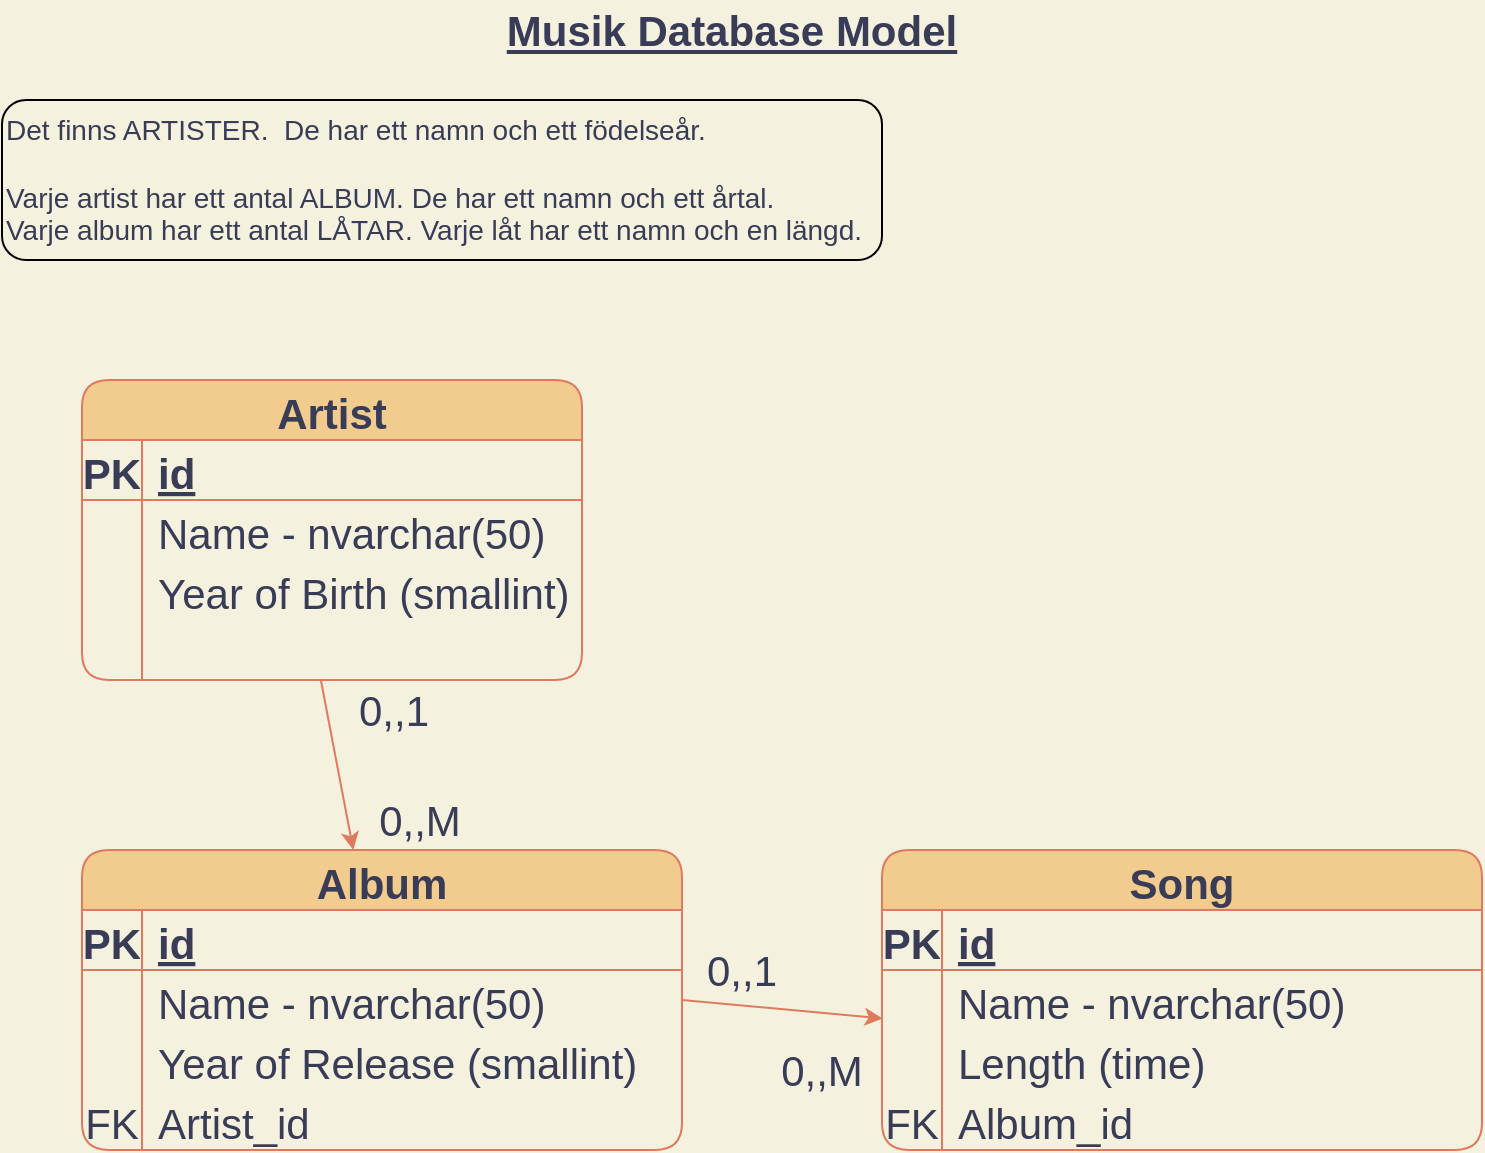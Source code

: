 <mxfile version="15.8.7" type="device"><diagram id="ZNBIJH7MR_BYVHdKpbq0" name="Page-1"><mxGraphModel dx="1221" dy="764" grid="1" gridSize="10" guides="1" tooltips="1" connect="1" arrows="1" fold="1" page="1" pageScale="1" pageWidth="827" pageHeight="1169" background="#F4F1DE" math="0" shadow="0"><root><mxCell id="0"/><mxCell id="1" parent="0"/><mxCell id="kqnUi20qo3WXq_Gnl8jJ-1" value="&lt;font style=&quot;font-size: 14px&quot;&gt;Det finns ARTISTER.&amp;nbsp; De har ett namn och ett födelseår.&lt;br&gt;&lt;br&gt;Varje artist har ett antal ALBUM. De har ett namn och ett årtal. &lt;br&gt;Varje album har ett antal LÅTAR. Varje låt har ett namn och en längd.&lt;/font&gt;" style="text;whiteSpace=wrap;html=1;fontColor=#393C56;strokeColor=default;perimeterSpacing=3;rounded=1;glass=0;shadow=0;sketch=0;" parent="1" vertex="1"><mxGeometry x="40" y="60" width="440" height="80" as="geometry"/></mxCell><mxCell id="kqnUi20qo3WXq_Gnl8jJ-2" value="&lt;font style=&quot;font-size: 21px&quot;&gt;&lt;b&gt;&lt;u&gt;Musik Database Model&lt;/u&gt;&lt;/b&gt;&lt;/font&gt;" style="text;html=1;strokeColor=none;fillColor=none;align=center;verticalAlign=middle;whiteSpace=wrap;rounded=0;sketch=0;fontColor=#393C56;" parent="1" vertex="1"><mxGeometry x="230" y="10" width="350" height="30" as="geometry"/></mxCell><mxCell id="kqnUi20qo3WXq_Gnl8jJ-16" value="Artist" style="shape=table;startSize=30;container=1;collapsible=1;childLayout=tableLayout;fixedRows=1;rowLines=0;fontStyle=1;align=center;resizeLast=1;rounded=1;sketch=0;fontSize=21;fontColor=#393C56;strokeColor=#E07A5F;fillColor=#F2CC8F;" parent="1" vertex="1"><mxGeometry x="80" y="200" width="250" height="150" as="geometry"/></mxCell><mxCell id="kqnUi20qo3WXq_Gnl8jJ-17" value="" style="shape=partialRectangle;collapsible=0;dropTarget=0;pointerEvents=0;fillColor=none;top=0;left=0;bottom=1;right=0;points=[[0,0.5],[1,0.5]];portConstraint=eastwest;rounded=0;sketch=0;fontSize=21;fontColor=#393C56;strokeColor=#E07A5F;" parent="kqnUi20qo3WXq_Gnl8jJ-16" vertex="1"><mxGeometry y="30" width="250" height="30" as="geometry"/></mxCell><mxCell id="kqnUi20qo3WXq_Gnl8jJ-18" value="PK" style="shape=partialRectangle;connectable=0;fillColor=none;top=0;left=0;bottom=0;right=0;fontStyle=1;overflow=hidden;rounded=0;sketch=0;fontSize=21;fontColor=#393C56;strokeColor=#E07A5F;" parent="kqnUi20qo3WXq_Gnl8jJ-17" vertex="1"><mxGeometry width="30" height="30" as="geometry"><mxRectangle width="30" height="30" as="alternateBounds"/></mxGeometry></mxCell><mxCell id="kqnUi20qo3WXq_Gnl8jJ-19" value="id" style="shape=partialRectangle;connectable=0;fillColor=none;top=0;left=0;bottom=0;right=0;align=left;spacingLeft=6;fontStyle=5;overflow=hidden;rounded=0;sketch=0;fontSize=21;fontColor=#393C56;strokeColor=#E07A5F;" parent="kqnUi20qo3WXq_Gnl8jJ-17" vertex="1"><mxGeometry x="30" width="220" height="30" as="geometry"><mxRectangle width="220" height="30" as="alternateBounds"/></mxGeometry></mxCell><mxCell id="kqnUi20qo3WXq_Gnl8jJ-20" value="" style="shape=partialRectangle;collapsible=0;dropTarget=0;pointerEvents=0;fillColor=none;top=0;left=0;bottom=0;right=0;points=[[0,0.5],[1,0.5]];portConstraint=eastwest;rounded=0;sketch=0;fontSize=21;fontColor=#393C56;strokeColor=#E07A5F;" parent="kqnUi20qo3WXq_Gnl8jJ-16" vertex="1"><mxGeometry y="60" width="250" height="30" as="geometry"/></mxCell><mxCell id="kqnUi20qo3WXq_Gnl8jJ-21" value="" style="shape=partialRectangle;connectable=0;fillColor=none;top=0;left=0;bottom=0;right=0;editable=1;overflow=hidden;rounded=0;sketch=0;fontSize=21;fontColor=#393C56;strokeColor=#E07A5F;" parent="kqnUi20qo3WXq_Gnl8jJ-20" vertex="1"><mxGeometry width="30" height="30" as="geometry"><mxRectangle width="30" height="30" as="alternateBounds"/></mxGeometry></mxCell><mxCell id="kqnUi20qo3WXq_Gnl8jJ-22" value="Name - nvarchar(50)" style="shape=partialRectangle;connectable=0;fillColor=none;top=0;left=0;bottom=0;right=0;align=left;spacingLeft=6;overflow=hidden;rounded=0;sketch=0;fontSize=21;fontColor=#393C56;strokeColor=#E07A5F;" parent="kqnUi20qo3WXq_Gnl8jJ-20" vertex="1"><mxGeometry x="30" width="220" height="30" as="geometry"><mxRectangle width="220" height="30" as="alternateBounds"/></mxGeometry></mxCell><mxCell id="kqnUi20qo3WXq_Gnl8jJ-23" value="" style="shape=partialRectangle;collapsible=0;dropTarget=0;pointerEvents=0;fillColor=none;top=0;left=0;bottom=0;right=0;points=[[0,0.5],[1,0.5]];portConstraint=eastwest;rounded=0;sketch=0;fontSize=21;fontColor=#393C56;strokeColor=#E07A5F;" parent="kqnUi20qo3WXq_Gnl8jJ-16" vertex="1"><mxGeometry y="90" width="250" height="30" as="geometry"/></mxCell><mxCell id="kqnUi20qo3WXq_Gnl8jJ-24" value="" style="shape=partialRectangle;connectable=0;fillColor=none;top=0;left=0;bottom=0;right=0;editable=1;overflow=hidden;rounded=0;sketch=0;fontSize=21;fontColor=#393C56;strokeColor=#E07A5F;" parent="kqnUi20qo3WXq_Gnl8jJ-23" vertex="1"><mxGeometry width="30" height="30" as="geometry"><mxRectangle width="30" height="30" as="alternateBounds"/></mxGeometry></mxCell><mxCell id="kqnUi20qo3WXq_Gnl8jJ-25" value="Year of Birth (smallint)" style="shape=partialRectangle;connectable=0;fillColor=none;top=0;left=0;bottom=0;right=0;align=left;spacingLeft=6;overflow=hidden;rounded=0;sketch=0;fontSize=21;fontColor=#393C56;strokeColor=#E07A5F;" parent="kqnUi20qo3WXq_Gnl8jJ-23" vertex="1"><mxGeometry x="30" width="220" height="30" as="geometry"><mxRectangle width="220" height="30" as="alternateBounds"/></mxGeometry></mxCell><mxCell id="kqnUi20qo3WXq_Gnl8jJ-26" value="" style="shape=partialRectangle;collapsible=0;dropTarget=0;pointerEvents=0;fillColor=none;top=0;left=0;bottom=0;right=0;points=[[0,0.5],[1,0.5]];portConstraint=eastwest;rounded=0;sketch=0;fontSize=21;fontColor=#393C56;strokeColor=#E07A5F;" parent="kqnUi20qo3WXq_Gnl8jJ-16" vertex="1"><mxGeometry y="120" width="250" height="30" as="geometry"/></mxCell><mxCell id="kqnUi20qo3WXq_Gnl8jJ-27" value="" style="shape=partialRectangle;connectable=0;fillColor=none;top=0;left=0;bottom=0;right=0;editable=1;overflow=hidden;rounded=0;sketch=0;fontSize=21;fontColor=#393C56;strokeColor=#E07A5F;" parent="kqnUi20qo3WXq_Gnl8jJ-26" vertex="1"><mxGeometry width="30" height="30" as="geometry"><mxRectangle width="30" height="30" as="alternateBounds"/></mxGeometry></mxCell><mxCell id="kqnUi20qo3WXq_Gnl8jJ-28" value="" style="shape=partialRectangle;connectable=0;fillColor=none;top=0;left=0;bottom=0;right=0;align=left;spacingLeft=6;overflow=hidden;rounded=0;sketch=0;fontSize=21;fontColor=#393C56;strokeColor=#E07A5F;" parent="kqnUi20qo3WXq_Gnl8jJ-26" vertex="1"><mxGeometry x="30" width="220" height="30" as="geometry"><mxRectangle width="220" height="30" as="alternateBounds"/></mxGeometry></mxCell><mxCell id="kqnUi20qo3WXq_Gnl8jJ-33" value="Album" style="shape=table;startSize=30;container=1;collapsible=1;childLayout=tableLayout;fixedRows=1;rowLines=0;fontStyle=1;align=center;resizeLast=1;rounded=1;sketch=0;fontSize=21;fontColor=#393C56;strokeColor=#E07A5F;fillColor=#F2CC8F;" parent="1" vertex="1"><mxGeometry x="80" y="435" width="300" height="150" as="geometry"/></mxCell><mxCell id="kqnUi20qo3WXq_Gnl8jJ-34" value="" style="shape=partialRectangle;collapsible=0;dropTarget=0;pointerEvents=0;fillColor=none;top=0;left=0;bottom=1;right=0;points=[[0,0.5],[1,0.5]];portConstraint=eastwest;rounded=0;sketch=0;fontSize=21;fontColor=#393C56;strokeColor=#E07A5F;" parent="kqnUi20qo3WXq_Gnl8jJ-33" vertex="1"><mxGeometry y="30" width="300" height="30" as="geometry"/></mxCell><mxCell id="kqnUi20qo3WXq_Gnl8jJ-35" value="PK" style="shape=partialRectangle;connectable=0;fillColor=none;top=0;left=0;bottom=0;right=0;fontStyle=1;overflow=hidden;rounded=0;sketch=0;fontSize=21;fontColor=#393C56;strokeColor=#E07A5F;" parent="kqnUi20qo3WXq_Gnl8jJ-34" vertex="1"><mxGeometry width="30" height="30" as="geometry"><mxRectangle width="30" height="30" as="alternateBounds"/></mxGeometry></mxCell><mxCell id="kqnUi20qo3WXq_Gnl8jJ-36" value="id" style="shape=partialRectangle;connectable=0;fillColor=none;top=0;left=0;bottom=0;right=0;align=left;spacingLeft=6;fontStyle=5;overflow=hidden;rounded=0;sketch=0;fontSize=21;fontColor=#393C56;strokeColor=#E07A5F;" parent="kqnUi20qo3WXq_Gnl8jJ-34" vertex="1"><mxGeometry x="30" width="270" height="30" as="geometry"><mxRectangle width="270" height="30" as="alternateBounds"/></mxGeometry></mxCell><mxCell id="kqnUi20qo3WXq_Gnl8jJ-37" value="" style="shape=partialRectangle;collapsible=0;dropTarget=0;pointerEvents=0;fillColor=none;top=0;left=0;bottom=0;right=0;points=[[0,0.5],[1,0.5]];portConstraint=eastwest;rounded=0;sketch=0;fontSize=21;fontColor=#393C56;strokeColor=#E07A5F;" parent="kqnUi20qo3WXq_Gnl8jJ-33" vertex="1"><mxGeometry y="60" width="300" height="30" as="geometry"/></mxCell><mxCell id="kqnUi20qo3WXq_Gnl8jJ-38" value="" style="shape=partialRectangle;connectable=0;fillColor=none;top=0;left=0;bottom=0;right=0;editable=1;overflow=hidden;rounded=0;sketch=0;fontSize=21;fontColor=#393C56;strokeColor=#E07A5F;" parent="kqnUi20qo3WXq_Gnl8jJ-37" vertex="1"><mxGeometry width="30" height="30" as="geometry"><mxRectangle width="30" height="30" as="alternateBounds"/></mxGeometry></mxCell><mxCell id="kqnUi20qo3WXq_Gnl8jJ-39" value="Name - nvarchar(50)" style="shape=partialRectangle;connectable=0;fillColor=none;top=0;left=0;bottom=0;right=0;align=left;spacingLeft=6;overflow=hidden;rounded=0;sketch=0;fontSize=21;fontColor=#393C56;strokeColor=#E07A5F;" parent="kqnUi20qo3WXq_Gnl8jJ-37" vertex="1"><mxGeometry x="30" width="270" height="30" as="geometry"><mxRectangle width="270" height="30" as="alternateBounds"/></mxGeometry></mxCell><mxCell id="kqnUi20qo3WXq_Gnl8jJ-40" value="" style="shape=partialRectangle;collapsible=0;dropTarget=0;pointerEvents=0;fillColor=none;top=0;left=0;bottom=0;right=0;points=[[0,0.5],[1,0.5]];portConstraint=eastwest;rounded=0;sketch=0;fontSize=21;fontColor=#393C56;strokeColor=#E07A5F;" parent="kqnUi20qo3WXq_Gnl8jJ-33" vertex="1"><mxGeometry y="90" width="300" height="30" as="geometry"/></mxCell><mxCell id="kqnUi20qo3WXq_Gnl8jJ-41" value="" style="shape=partialRectangle;connectable=0;fillColor=none;top=0;left=0;bottom=0;right=0;editable=1;overflow=hidden;rounded=0;sketch=0;fontSize=21;fontColor=#393C56;strokeColor=#E07A5F;" parent="kqnUi20qo3WXq_Gnl8jJ-40" vertex="1"><mxGeometry width="30" height="30" as="geometry"><mxRectangle width="30" height="30" as="alternateBounds"/></mxGeometry></mxCell><mxCell id="kqnUi20qo3WXq_Gnl8jJ-42" value="Year of Release (smallint)" style="shape=partialRectangle;connectable=0;fillColor=none;top=0;left=0;bottom=0;right=0;align=left;spacingLeft=6;overflow=hidden;rounded=0;sketch=0;fontSize=21;fontColor=#393C56;strokeColor=#E07A5F;" parent="kqnUi20qo3WXq_Gnl8jJ-40" vertex="1"><mxGeometry x="30" width="270" height="30" as="geometry"><mxRectangle width="270" height="30" as="alternateBounds"/></mxGeometry></mxCell><mxCell id="kqnUi20qo3WXq_Gnl8jJ-43" value="" style="shape=partialRectangle;collapsible=0;dropTarget=0;pointerEvents=0;fillColor=none;top=0;left=0;bottom=0;right=0;points=[[0,0.5],[1,0.5]];portConstraint=eastwest;rounded=0;sketch=0;fontSize=21;fontColor=#393C56;strokeColor=#E07A5F;" parent="kqnUi20qo3WXq_Gnl8jJ-33" vertex="1"><mxGeometry y="120" width="300" height="30" as="geometry"/></mxCell><mxCell id="kqnUi20qo3WXq_Gnl8jJ-44" value="FK" style="shape=partialRectangle;connectable=0;fillColor=none;top=0;left=0;bottom=0;right=0;editable=1;overflow=hidden;rounded=0;sketch=0;fontSize=21;fontColor=#393C56;strokeColor=#E07A5F;fontStyle=0" parent="kqnUi20qo3WXq_Gnl8jJ-43" vertex="1"><mxGeometry width="30" height="30" as="geometry"><mxRectangle width="30" height="30" as="alternateBounds"/></mxGeometry></mxCell><mxCell id="kqnUi20qo3WXq_Gnl8jJ-45" value="Artist_id" style="shape=partialRectangle;connectable=0;fillColor=none;top=0;left=0;bottom=0;right=0;align=left;spacingLeft=6;overflow=hidden;rounded=0;sketch=0;fontSize=21;fontColor=#393C56;strokeColor=#E07A5F;" parent="kqnUi20qo3WXq_Gnl8jJ-43" vertex="1"><mxGeometry x="30" width="270" height="30" as="geometry"><mxRectangle width="270" height="30" as="alternateBounds"/></mxGeometry></mxCell><mxCell id="kqnUi20qo3WXq_Gnl8jJ-46" value="Song" style="shape=table;startSize=30;container=1;collapsible=1;childLayout=tableLayout;fixedRows=1;rowLines=0;fontStyle=1;align=center;resizeLast=1;rounded=1;sketch=0;fontSize=21;fontColor=#393C56;strokeColor=#E07A5F;fillColor=#F2CC8F;" parent="1" vertex="1"><mxGeometry x="480" y="435" width="300" height="150" as="geometry"/></mxCell><mxCell id="kqnUi20qo3WXq_Gnl8jJ-47" value="" style="shape=partialRectangle;collapsible=0;dropTarget=0;pointerEvents=0;fillColor=none;top=0;left=0;bottom=1;right=0;points=[[0,0.5],[1,0.5]];portConstraint=eastwest;rounded=0;sketch=0;fontSize=21;fontColor=#393C56;strokeColor=#E07A5F;" parent="kqnUi20qo3WXq_Gnl8jJ-46" vertex="1"><mxGeometry y="30" width="300" height="30" as="geometry"/></mxCell><mxCell id="kqnUi20qo3WXq_Gnl8jJ-48" value="PK" style="shape=partialRectangle;connectable=0;fillColor=none;top=0;left=0;bottom=0;right=0;fontStyle=1;overflow=hidden;rounded=0;sketch=0;fontSize=21;fontColor=#393C56;strokeColor=#E07A5F;" parent="kqnUi20qo3WXq_Gnl8jJ-47" vertex="1"><mxGeometry width="30" height="30" as="geometry"><mxRectangle width="30" height="30" as="alternateBounds"/></mxGeometry></mxCell><mxCell id="kqnUi20qo3WXq_Gnl8jJ-49" value="id" style="shape=partialRectangle;connectable=0;fillColor=none;top=0;left=0;bottom=0;right=0;align=left;spacingLeft=6;fontStyle=5;overflow=hidden;rounded=0;sketch=0;fontSize=21;fontColor=#393C56;strokeColor=#E07A5F;" parent="kqnUi20qo3WXq_Gnl8jJ-47" vertex="1"><mxGeometry x="30" width="270" height="30" as="geometry"><mxRectangle width="270" height="30" as="alternateBounds"/></mxGeometry></mxCell><mxCell id="kqnUi20qo3WXq_Gnl8jJ-50" value="" style="shape=partialRectangle;collapsible=0;dropTarget=0;pointerEvents=0;fillColor=none;top=0;left=0;bottom=0;right=0;points=[[0,0.5],[1,0.5]];portConstraint=eastwest;rounded=0;sketch=0;fontSize=21;fontColor=#393C56;strokeColor=#E07A5F;" parent="kqnUi20qo3WXq_Gnl8jJ-46" vertex="1"><mxGeometry y="60" width="300" height="30" as="geometry"/></mxCell><mxCell id="kqnUi20qo3WXq_Gnl8jJ-51" value="" style="shape=partialRectangle;connectable=0;fillColor=none;top=0;left=0;bottom=0;right=0;editable=1;overflow=hidden;rounded=0;sketch=0;fontSize=21;fontColor=#393C56;strokeColor=#E07A5F;" parent="kqnUi20qo3WXq_Gnl8jJ-50" vertex="1"><mxGeometry width="30" height="30" as="geometry"><mxRectangle width="30" height="30" as="alternateBounds"/></mxGeometry></mxCell><mxCell id="kqnUi20qo3WXq_Gnl8jJ-52" value="Name - nvarchar(50)" style="shape=partialRectangle;connectable=0;fillColor=none;top=0;left=0;bottom=0;right=0;align=left;spacingLeft=6;overflow=hidden;rounded=0;sketch=0;fontSize=21;fontColor=#393C56;strokeColor=#E07A5F;" parent="kqnUi20qo3WXq_Gnl8jJ-50" vertex="1"><mxGeometry x="30" width="270" height="30" as="geometry"><mxRectangle width="270" height="30" as="alternateBounds"/></mxGeometry></mxCell><mxCell id="kqnUi20qo3WXq_Gnl8jJ-53" value="" style="shape=partialRectangle;collapsible=0;dropTarget=0;pointerEvents=0;fillColor=none;top=0;left=0;bottom=0;right=0;points=[[0,0.5],[1,0.5]];portConstraint=eastwest;rounded=0;sketch=0;fontSize=21;fontColor=#393C56;strokeColor=#E07A5F;" parent="kqnUi20qo3WXq_Gnl8jJ-46" vertex="1"><mxGeometry y="90" width="300" height="30" as="geometry"/></mxCell><mxCell id="kqnUi20qo3WXq_Gnl8jJ-54" value="" style="shape=partialRectangle;connectable=0;fillColor=none;top=0;left=0;bottom=0;right=0;editable=1;overflow=hidden;rounded=0;sketch=0;fontSize=21;fontColor=#393C56;strokeColor=#E07A5F;" parent="kqnUi20qo3WXq_Gnl8jJ-53" vertex="1"><mxGeometry width="30" height="30" as="geometry"><mxRectangle width="30" height="30" as="alternateBounds"/></mxGeometry></mxCell><mxCell id="kqnUi20qo3WXq_Gnl8jJ-55" value="Length (time)" style="shape=partialRectangle;connectable=0;fillColor=none;top=0;left=0;bottom=0;right=0;align=left;spacingLeft=6;overflow=hidden;rounded=0;sketch=0;fontSize=21;fontColor=#393C56;strokeColor=#E07A5F;" parent="kqnUi20qo3WXq_Gnl8jJ-53" vertex="1"><mxGeometry x="30" width="270" height="30" as="geometry"><mxRectangle width="270" height="30" as="alternateBounds"/></mxGeometry></mxCell><mxCell id="kqnUi20qo3WXq_Gnl8jJ-56" value="" style="shape=partialRectangle;collapsible=0;dropTarget=0;pointerEvents=0;fillColor=none;top=0;left=0;bottom=0;right=0;points=[[0,0.5],[1,0.5]];portConstraint=eastwest;rounded=0;sketch=0;fontSize=21;fontColor=#393C56;strokeColor=#E07A5F;" parent="kqnUi20qo3WXq_Gnl8jJ-46" vertex="1"><mxGeometry y="120" width="300" height="30" as="geometry"/></mxCell><mxCell id="kqnUi20qo3WXq_Gnl8jJ-57" value="FK" style="shape=partialRectangle;connectable=0;fillColor=none;top=0;left=0;bottom=0;right=0;editable=1;overflow=hidden;rounded=0;sketch=0;fontSize=21;fontColor=#393C56;strokeColor=#E07A5F;" parent="kqnUi20qo3WXq_Gnl8jJ-56" vertex="1"><mxGeometry width="30" height="30" as="geometry"><mxRectangle width="30" height="30" as="alternateBounds"/></mxGeometry></mxCell><mxCell id="kqnUi20qo3WXq_Gnl8jJ-58" value="Album_id" style="shape=partialRectangle;connectable=0;fillColor=none;top=0;left=0;bottom=0;right=0;align=left;spacingLeft=6;overflow=hidden;rounded=0;sketch=0;fontSize=21;fontColor=#393C56;strokeColor=#E07A5F;" parent="kqnUi20qo3WXq_Gnl8jJ-56" vertex="1"><mxGeometry x="30" width="270" height="30" as="geometry"><mxRectangle width="270" height="30" as="alternateBounds"/></mxGeometry></mxCell><mxCell id="kqnUi20qo3WXq_Gnl8jJ-59" value="" style="endArrow=classic;html=1;rounded=1;sketch=0;fontSize=21;fontColor=#393C56;strokeColor=#E07A5F;fillColor=#F2CC8F;curved=0;exitX=0.478;exitY=1.013;exitDx=0;exitDy=0;exitPerimeter=0;" parent="1" source="kqnUi20qo3WXq_Gnl8jJ-26" target="kqnUi20qo3WXq_Gnl8jJ-33" edge="1"><mxGeometry width="50" height="50" relative="1" as="geometry"><mxPoint x="370" y="360" as="sourcePoint"/><mxPoint x="420" y="310" as="targetPoint"/></mxGeometry></mxCell><mxCell id="kqnUi20qo3WXq_Gnl8jJ-60" value="" style="endArrow=classic;html=1;rounded=1;sketch=0;fontSize=21;fontColor=#393C56;strokeColor=#E07A5F;fillColor=#F2CC8F;curved=0;exitX=1;exitY=0.5;exitDx=0;exitDy=0;entryX=0.001;entryY=0.807;entryDx=0;entryDy=0;entryPerimeter=0;" parent="1" source="kqnUi20qo3WXq_Gnl8jJ-37" target="kqnUi20qo3WXq_Gnl8jJ-50" edge="1"><mxGeometry width="50" height="50" relative="1" as="geometry"><mxPoint x="209.5" y="360.39" as="sourcePoint"/><mxPoint x="225.668" y="445" as="targetPoint"/></mxGeometry></mxCell><mxCell id="kqnUi20qo3WXq_Gnl8jJ-61" value="0,,M" style="text;html=1;strokeColor=none;fillColor=none;align=center;verticalAlign=middle;whiteSpace=wrap;rounded=0;sketch=0;fontSize=21;fontColor=#393C56;strokeWidth=2;" parent="1" vertex="1"><mxGeometry x="219" y="405" width="60" height="30" as="geometry"/></mxCell><mxCell id="kqnUi20qo3WXq_Gnl8jJ-62" value="0,,1" style="text;html=1;strokeColor=none;fillColor=none;align=center;verticalAlign=middle;whiteSpace=wrap;rounded=0;sketch=0;fontSize=21;fontColor=#393C56;strokeWidth=2;" parent="1" vertex="1"><mxGeometry x="206" y="350" width="60" height="30" as="geometry"/></mxCell><mxCell id="kqnUi20qo3WXq_Gnl8jJ-63" value="0,,1" style="text;html=1;strokeColor=none;fillColor=none;align=center;verticalAlign=middle;whiteSpace=wrap;rounded=0;sketch=0;fontSize=21;fontColor=#393C56;strokeWidth=2;" parent="1" vertex="1"><mxGeometry x="380" y="480" width="60" height="30" as="geometry"/></mxCell><mxCell id="kqnUi20qo3WXq_Gnl8jJ-64" value="0,,M" style="text;html=1;strokeColor=none;fillColor=none;align=center;verticalAlign=middle;whiteSpace=wrap;rounded=0;sketch=0;fontSize=21;fontColor=#393C56;strokeWidth=2;" parent="1" vertex="1"><mxGeometry x="420" y="530" width="60" height="30" as="geometry"/></mxCell></root></mxGraphModel></diagram></mxfile>